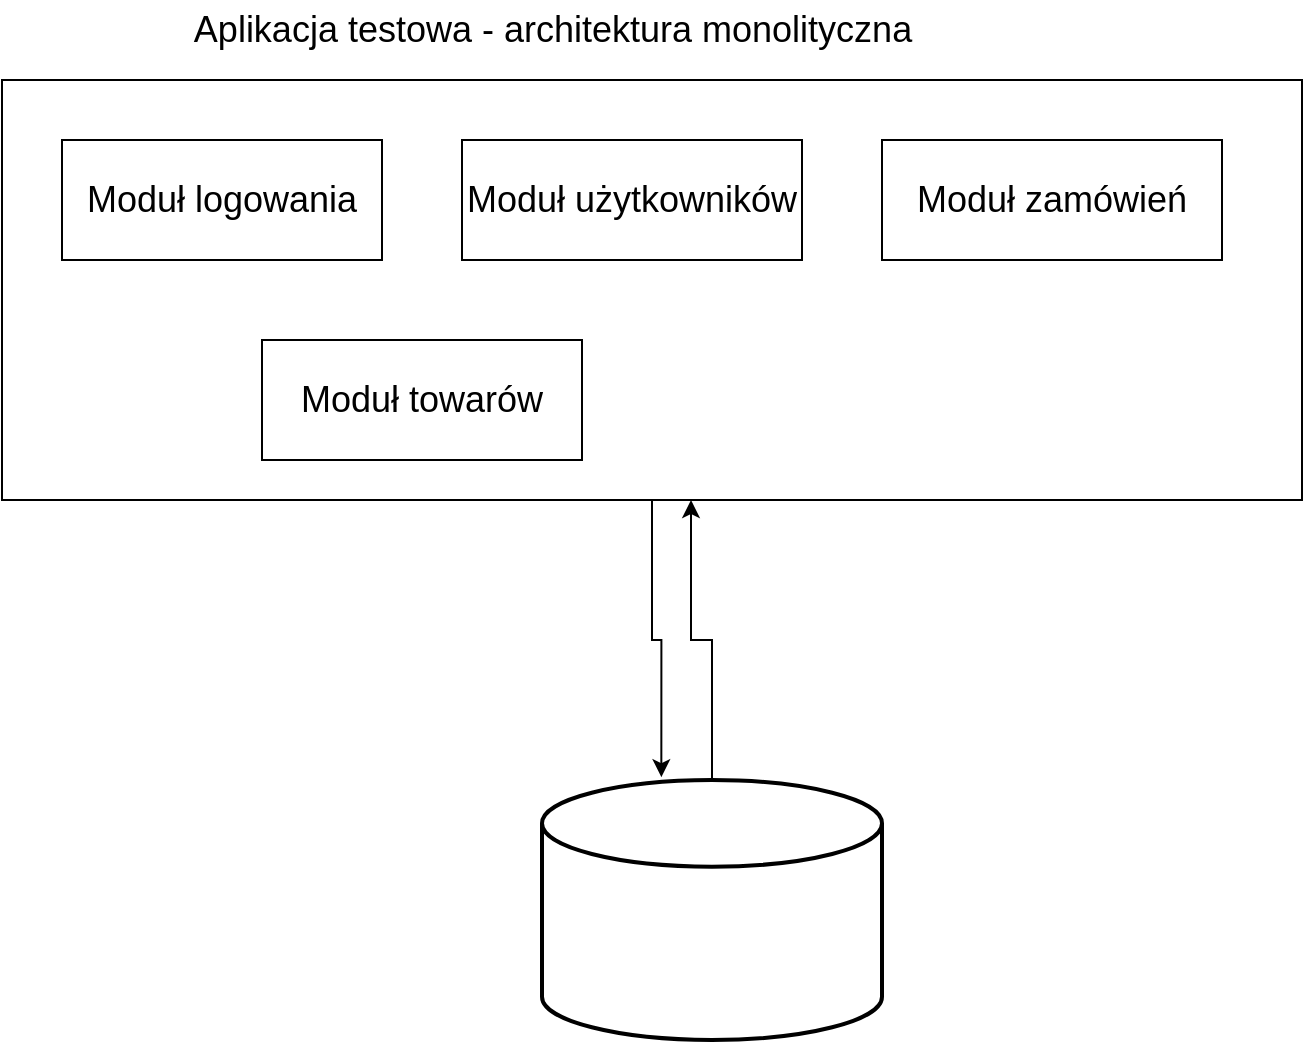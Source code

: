 <mxfile version="20.2.2" type="device"><diagram id="qGLIjobbMY4rGkpI3Kor" name="Page-1"><mxGraphModel dx="1296" dy="639" grid="1" gridSize="10" guides="1" tooltips="1" connect="1" arrows="1" fold="1" page="1" pageScale="1" pageWidth="1169" pageHeight="827" math="0" shadow="0"><root><mxCell id="0"/><mxCell id="1" parent="0"/><mxCell id="rxZnjRyUQI1SJtjPiepD-11" style="edgeStyle=orthogonalEdgeStyle;rounded=0;orthogonalLoop=1;jettySize=auto;html=1;entryX=0.351;entryY=-0.011;entryDx=0;entryDy=0;entryPerimeter=0;fontSize=18;" parent="1" source="rxZnjRyUQI1SJtjPiepD-1" target="rxZnjRyUQI1SJtjPiepD-9" edge="1"><mxGeometry relative="1" as="geometry"/></mxCell><mxCell id="rxZnjRyUQI1SJtjPiepD-1" value="" style="rounded=0;whiteSpace=wrap;html=1;" parent="1" vertex="1"><mxGeometry x="60" y="90" width="650" height="210" as="geometry"/></mxCell><mxCell id="rxZnjRyUQI1SJtjPiepD-2" value="&lt;div style=&quot;font-size: 18px;&quot;&gt;Aplikacja testowa - architektura monolityczna&lt;/div&gt;" style="text;html=1;align=center;verticalAlign=middle;resizable=0;points=[];autosize=1;strokeColor=none;fillColor=none;fontSize=18;" parent="1" vertex="1"><mxGeometry x="150" y="50" width="370" height="30" as="geometry"/></mxCell><mxCell id="rxZnjRyUQI1SJtjPiepD-4" value="Moduł logowania" style="rounded=0;whiteSpace=wrap;html=1;fontSize=18;" parent="1" vertex="1"><mxGeometry x="90" y="120" width="160" height="60" as="geometry"/></mxCell><mxCell id="rxZnjRyUQI1SJtjPiepD-5" value="Moduł użytkowników" style="rounded=0;whiteSpace=wrap;html=1;fontSize=18;" parent="1" vertex="1"><mxGeometry x="290" y="120" width="170" height="60" as="geometry"/></mxCell><mxCell id="rxZnjRyUQI1SJtjPiepD-7" value="Moduł towarów" style="rounded=0;whiteSpace=wrap;html=1;fontSize=18;" parent="1" vertex="1"><mxGeometry x="190" y="220" width="160" height="60" as="geometry"/></mxCell><mxCell id="rxZnjRyUQI1SJtjPiepD-10" style="edgeStyle=orthogonalEdgeStyle;rounded=0;orthogonalLoop=1;jettySize=auto;html=1;entryX=0.53;entryY=1;entryDx=0;entryDy=0;entryPerimeter=0;fontSize=18;" parent="1" source="rxZnjRyUQI1SJtjPiepD-9" target="rxZnjRyUQI1SJtjPiepD-1" edge="1"><mxGeometry relative="1" as="geometry"/></mxCell><mxCell id="rxZnjRyUQI1SJtjPiepD-9" value="" style="strokeWidth=2;html=1;shape=mxgraph.flowchart.database;whiteSpace=wrap;fontSize=18;" parent="1" vertex="1"><mxGeometry x="330" y="440" width="170" height="130" as="geometry"/></mxCell><mxCell id="rxZnjRyUQI1SJtjPiepD-12" value="Moduł zamówień" style="rounded=0;whiteSpace=wrap;html=1;fontSize=18;" parent="1" vertex="1"><mxGeometry x="500" y="120" width="170" height="60" as="geometry"/></mxCell></root></mxGraphModel></diagram></mxfile>